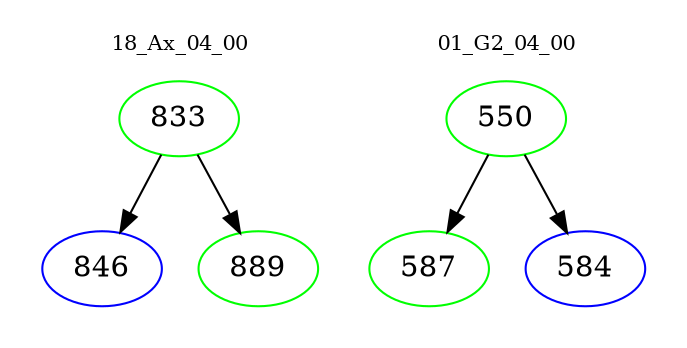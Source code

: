 digraph{
subgraph cluster_0 {
color = white
label = "18_Ax_04_00";
fontsize=10;
T0_833 [label="833", color="green"]
T0_833 -> T0_846 [color="black"]
T0_846 [label="846", color="blue"]
T0_833 -> T0_889 [color="black"]
T0_889 [label="889", color="green"]
}
subgraph cluster_1 {
color = white
label = "01_G2_04_00";
fontsize=10;
T1_550 [label="550", color="green"]
T1_550 -> T1_587 [color="black"]
T1_587 [label="587", color="green"]
T1_550 -> T1_584 [color="black"]
T1_584 [label="584", color="blue"]
}
}
